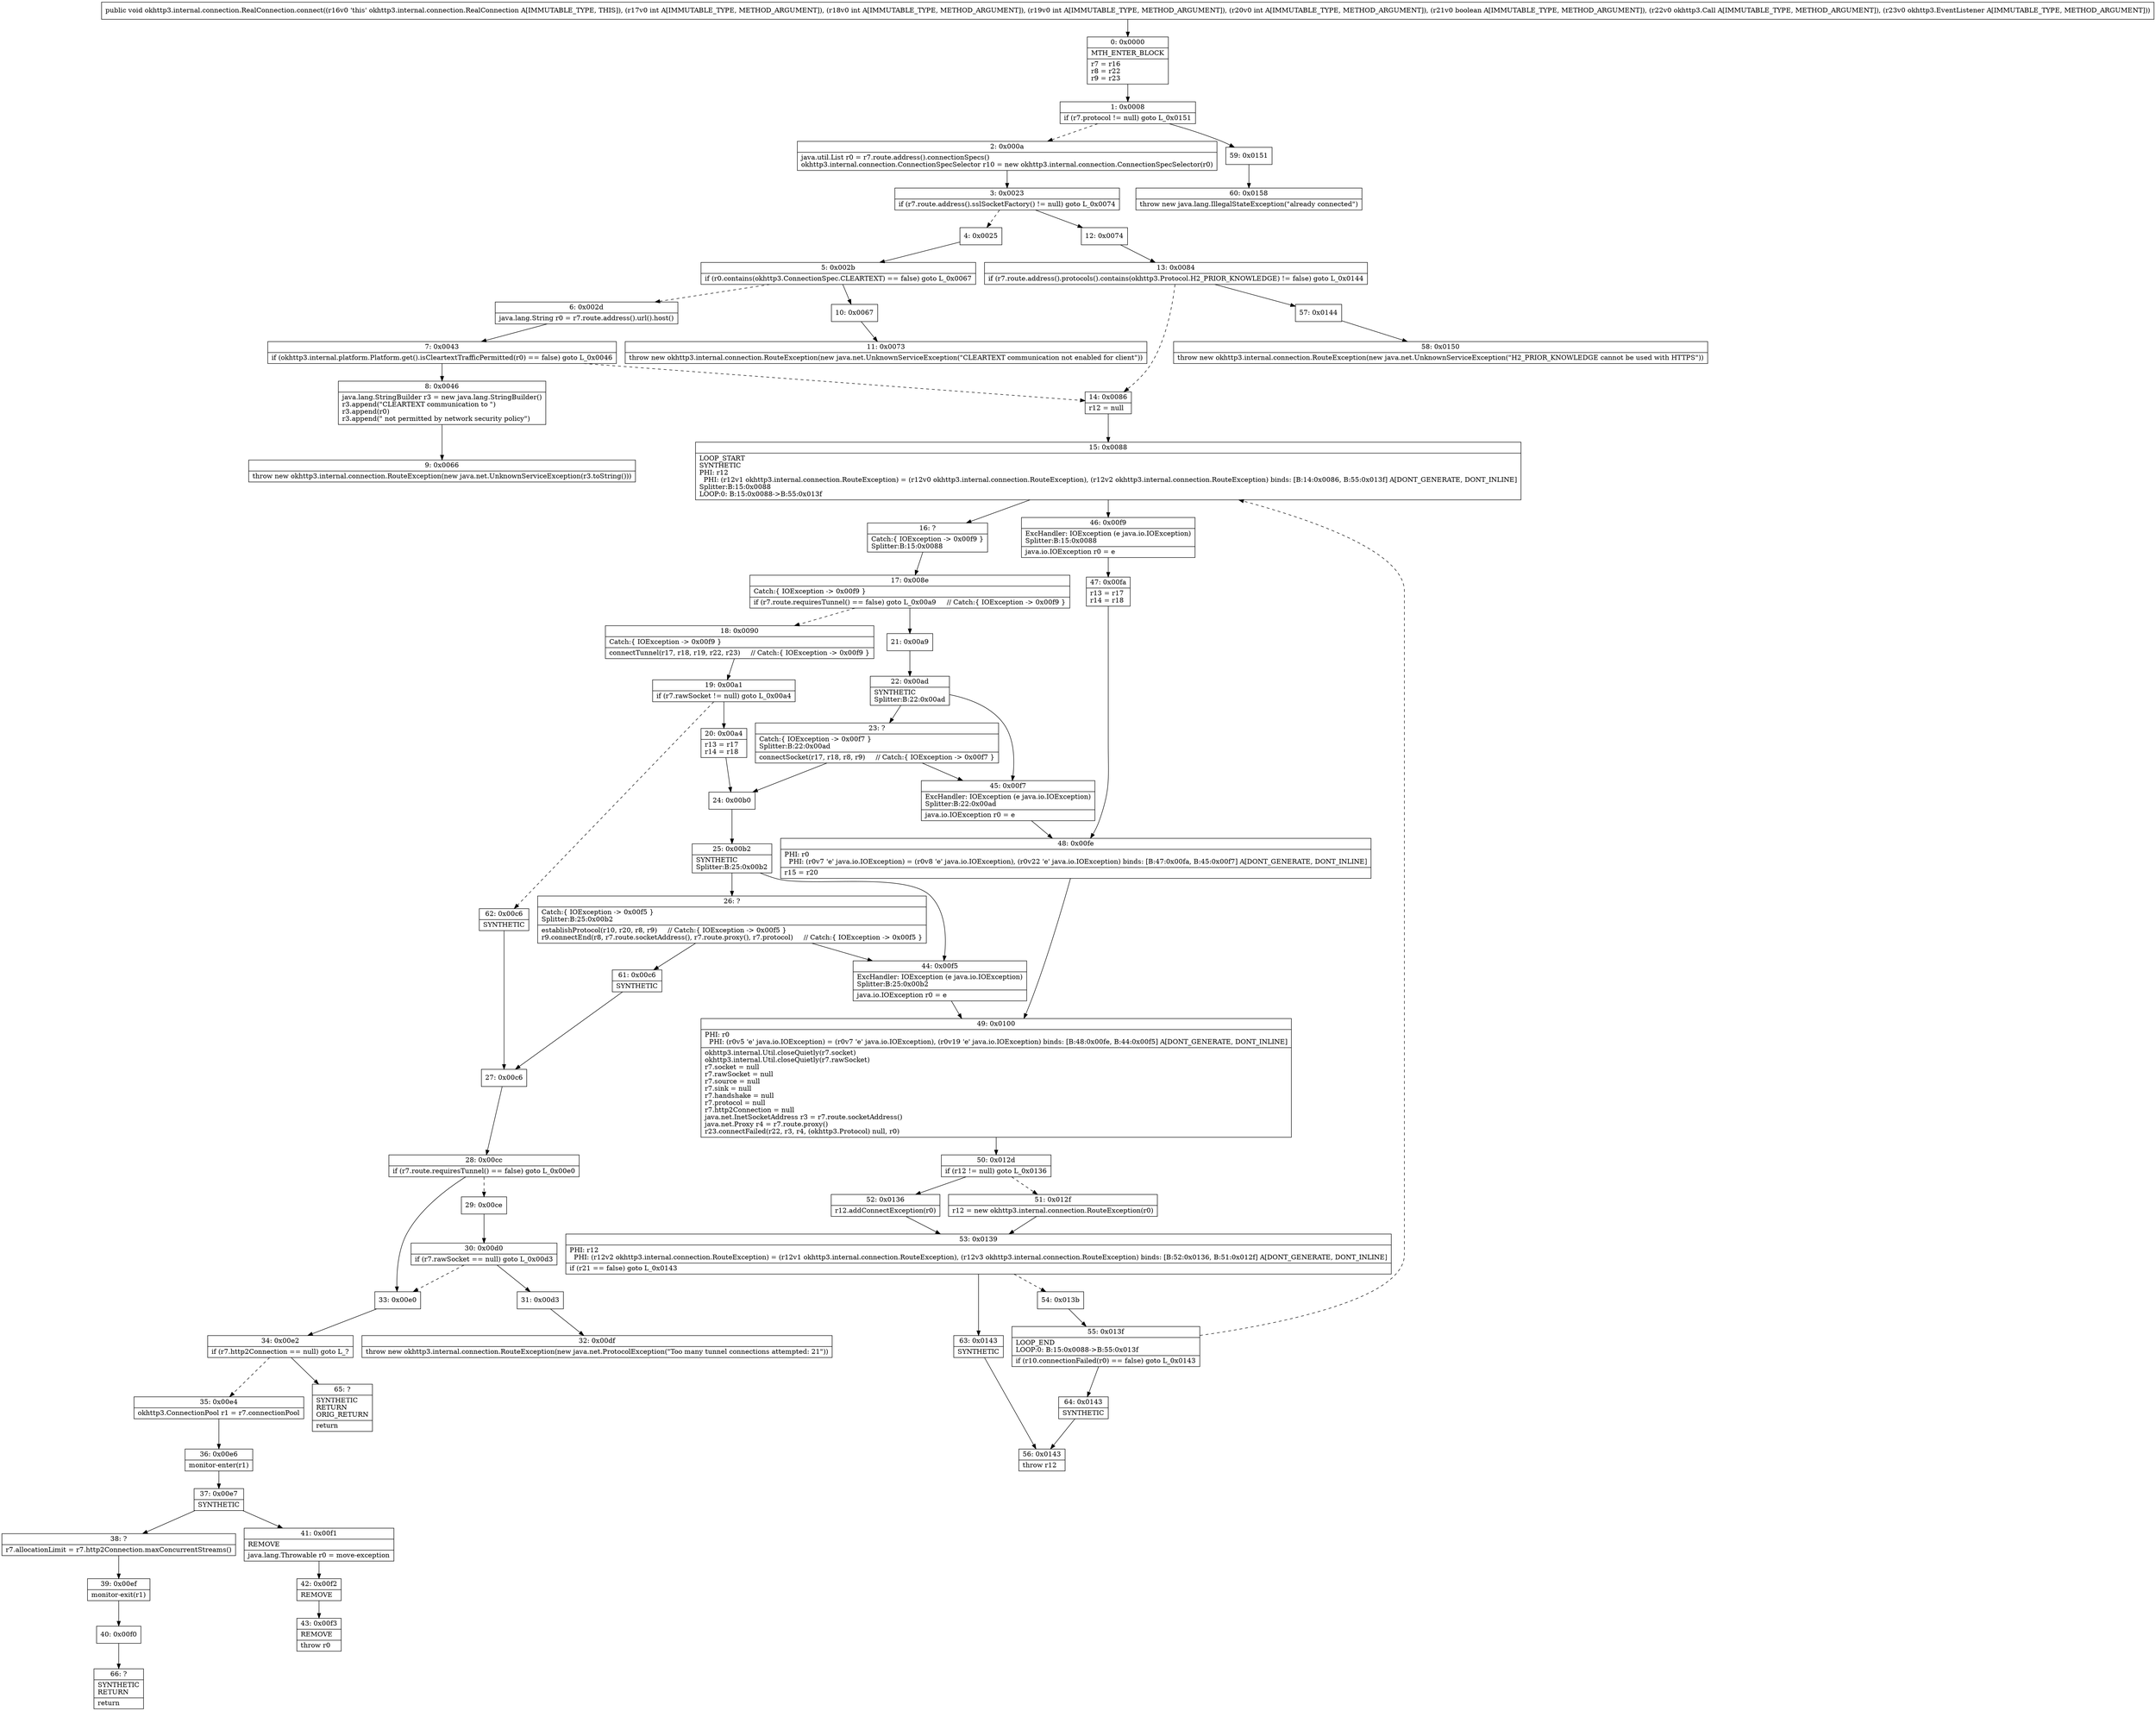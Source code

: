 digraph "CFG forokhttp3.internal.connection.RealConnection.connect(IIIIZLokhttp3\/Call;Lokhttp3\/EventListener;)V" {
Node_0 [shape=record,label="{0\:\ 0x0000|MTH_ENTER_BLOCK\l|r7 = r16\lr8 = r22\lr9 = r23\l}"];
Node_1 [shape=record,label="{1\:\ 0x0008|if (r7.protocol != null) goto L_0x0151\l}"];
Node_2 [shape=record,label="{2\:\ 0x000a|java.util.List r0 = r7.route.address().connectionSpecs()\lokhttp3.internal.connection.ConnectionSpecSelector r10 = new okhttp3.internal.connection.ConnectionSpecSelector(r0)\l}"];
Node_3 [shape=record,label="{3\:\ 0x0023|if (r7.route.address().sslSocketFactory() != null) goto L_0x0074\l}"];
Node_4 [shape=record,label="{4\:\ 0x0025}"];
Node_5 [shape=record,label="{5\:\ 0x002b|if (r0.contains(okhttp3.ConnectionSpec.CLEARTEXT) == false) goto L_0x0067\l}"];
Node_6 [shape=record,label="{6\:\ 0x002d|java.lang.String r0 = r7.route.address().url().host()\l}"];
Node_7 [shape=record,label="{7\:\ 0x0043|if (okhttp3.internal.platform.Platform.get().isCleartextTrafficPermitted(r0) == false) goto L_0x0046\l}"];
Node_8 [shape=record,label="{8\:\ 0x0046|java.lang.StringBuilder r3 = new java.lang.StringBuilder()\lr3.append(\"CLEARTEXT communication to \")\lr3.append(r0)\lr3.append(\" not permitted by network security policy\")\l}"];
Node_9 [shape=record,label="{9\:\ 0x0066|throw new okhttp3.internal.connection.RouteException(new java.net.UnknownServiceException(r3.toString()))\l}"];
Node_10 [shape=record,label="{10\:\ 0x0067}"];
Node_11 [shape=record,label="{11\:\ 0x0073|throw new okhttp3.internal.connection.RouteException(new java.net.UnknownServiceException(\"CLEARTEXT communication not enabled for client\"))\l}"];
Node_12 [shape=record,label="{12\:\ 0x0074}"];
Node_13 [shape=record,label="{13\:\ 0x0084|if (r7.route.address().protocols().contains(okhttp3.Protocol.H2_PRIOR_KNOWLEDGE) != false) goto L_0x0144\l}"];
Node_14 [shape=record,label="{14\:\ 0x0086|r12 = null\l}"];
Node_15 [shape=record,label="{15\:\ 0x0088|LOOP_START\lSYNTHETIC\lPHI: r12 \l  PHI: (r12v1 okhttp3.internal.connection.RouteException) = (r12v0 okhttp3.internal.connection.RouteException), (r12v2 okhttp3.internal.connection.RouteException) binds: [B:14:0x0086, B:55:0x013f] A[DONT_GENERATE, DONT_INLINE]\lSplitter:B:15:0x0088\lLOOP:0: B:15:0x0088\-\>B:55:0x013f\l}"];
Node_16 [shape=record,label="{16\:\ ?|Catch:\{ IOException \-\> 0x00f9 \}\lSplitter:B:15:0x0088\l}"];
Node_17 [shape=record,label="{17\:\ 0x008e|Catch:\{ IOException \-\> 0x00f9 \}\l|if (r7.route.requiresTunnel() == false) goto L_0x00a9     \/\/ Catch:\{ IOException \-\> 0x00f9 \}\l}"];
Node_18 [shape=record,label="{18\:\ 0x0090|Catch:\{ IOException \-\> 0x00f9 \}\l|connectTunnel(r17, r18, r19, r22, r23)     \/\/ Catch:\{ IOException \-\> 0x00f9 \}\l}"];
Node_19 [shape=record,label="{19\:\ 0x00a1|if (r7.rawSocket != null) goto L_0x00a4\l}"];
Node_20 [shape=record,label="{20\:\ 0x00a4|r13 = r17\lr14 = r18\l}"];
Node_21 [shape=record,label="{21\:\ 0x00a9}"];
Node_22 [shape=record,label="{22\:\ 0x00ad|SYNTHETIC\lSplitter:B:22:0x00ad\l}"];
Node_23 [shape=record,label="{23\:\ ?|Catch:\{ IOException \-\> 0x00f7 \}\lSplitter:B:22:0x00ad\l|connectSocket(r17, r18, r8, r9)     \/\/ Catch:\{ IOException \-\> 0x00f7 \}\l}"];
Node_24 [shape=record,label="{24\:\ 0x00b0}"];
Node_25 [shape=record,label="{25\:\ 0x00b2|SYNTHETIC\lSplitter:B:25:0x00b2\l}"];
Node_26 [shape=record,label="{26\:\ ?|Catch:\{ IOException \-\> 0x00f5 \}\lSplitter:B:25:0x00b2\l|establishProtocol(r10, r20, r8, r9)     \/\/ Catch:\{ IOException \-\> 0x00f5 \}\lr9.connectEnd(r8, r7.route.socketAddress(), r7.route.proxy(), r7.protocol)     \/\/ Catch:\{ IOException \-\> 0x00f5 \}\l}"];
Node_27 [shape=record,label="{27\:\ 0x00c6}"];
Node_28 [shape=record,label="{28\:\ 0x00cc|if (r7.route.requiresTunnel() == false) goto L_0x00e0\l}"];
Node_29 [shape=record,label="{29\:\ 0x00ce}"];
Node_30 [shape=record,label="{30\:\ 0x00d0|if (r7.rawSocket == null) goto L_0x00d3\l}"];
Node_31 [shape=record,label="{31\:\ 0x00d3}"];
Node_32 [shape=record,label="{32\:\ 0x00df|throw new okhttp3.internal.connection.RouteException(new java.net.ProtocolException(\"Too many tunnel connections attempted: 21\"))\l}"];
Node_33 [shape=record,label="{33\:\ 0x00e0}"];
Node_34 [shape=record,label="{34\:\ 0x00e2|if (r7.http2Connection == null) goto L_?\l}"];
Node_35 [shape=record,label="{35\:\ 0x00e4|okhttp3.ConnectionPool r1 = r7.connectionPool\l}"];
Node_36 [shape=record,label="{36\:\ 0x00e6|monitor\-enter(r1)\l}"];
Node_37 [shape=record,label="{37\:\ 0x00e7|SYNTHETIC\l}"];
Node_38 [shape=record,label="{38\:\ ?|r7.allocationLimit = r7.http2Connection.maxConcurrentStreams()\l}"];
Node_39 [shape=record,label="{39\:\ 0x00ef|monitor\-exit(r1)\l}"];
Node_40 [shape=record,label="{40\:\ 0x00f0}"];
Node_41 [shape=record,label="{41\:\ 0x00f1|REMOVE\l|java.lang.Throwable r0 = move\-exception\l}"];
Node_42 [shape=record,label="{42\:\ 0x00f2|REMOVE\l}"];
Node_43 [shape=record,label="{43\:\ 0x00f3|REMOVE\l|throw r0\l}"];
Node_44 [shape=record,label="{44\:\ 0x00f5|ExcHandler: IOException (e java.io.IOException)\lSplitter:B:25:0x00b2\l|java.io.IOException r0 = e\l}"];
Node_45 [shape=record,label="{45\:\ 0x00f7|ExcHandler: IOException (e java.io.IOException)\lSplitter:B:22:0x00ad\l|java.io.IOException r0 = e\l}"];
Node_46 [shape=record,label="{46\:\ 0x00f9|ExcHandler: IOException (e java.io.IOException)\lSplitter:B:15:0x0088\l|java.io.IOException r0 = e\l}"];
Node_47 [shape=record,label="{47\:\ 0x00fa|r13 = r17\lr14 = r18\l}"];
Node_48 [shape=record,label="{48\:\ 0x00fe|PHI: r0 \l  PHI: (r0v7 'e' java.io.IOException) = (r0v8 'e' java.io.IOException), (r0v22 'e' java.io.IOException) binds: [B:47:0x00fa, B:45:0x00f7] A[DONT_GENERATE, DONT_INLINE]\l|r15 = r20\l}"];
Node_49 [shape=record,label="{49\:\ 0x0100|PHI: r0 \l  PHI: (r0v5 'e' java.io.IOException) = (r0v7 'e' java.io.IOException), (r0v19 'e' java.io.IOException) binds: [B:48:0x00fe, B:44:0x00f5] A[DONT_GENERATE, DONT_INLINE]\l|okhttp3.internal.Util.closeQuietly(r7.socket)\lokhttp3.internal.Util.closeQuietly(r7.rawSocket)\lr7.socket = null\lr7.rawSocket = null\lr7.source = null\lr7.sink = null\lr7.handshake = null\lr7.protocol = null\lr7.http2Connection = null\ljava.net.InetSocketAddress r3 = r7.route.socketAddress()\ljava.net.Proxy r4 = r7.route.proxy()\lr23.connectFailed(r22, r3, r4, (okhttp3.Protocol) null, r0)\l}"];
Node_50 [shape=record,label="{50\:\ 0x012d|if (r12 != null) goto L_0x0136\l}"];
Node_51 [shape=record,label="{51\:\ 0x012f|r12 = new okhttp3.internal.connection.RouteException(r0)\l}"];
Node_52 [shape=record,label="{52\:\ 0x0136|r12.addConnectException(r0)\l}"];
Node_53 [shape=record,label="{53\:\ 0x0139|PHI: r12 \l  PHI: (r12v2 okhttp3.internal.connection.RouteException) = (r12v1 okhttp3.internal.connection.RouteException), (r12v3 okhttp3.internal.connection.RouteException) binds: [B:52:0x0136, B:51:0x012f] A[DONT_GENERATE, DONT_INLINE]\l|if (r21 == false) goto L_0x0143\l}"];
Node_54 [shape=record,label="{54\:\ 0x013b}"];
Node_55 [shape=record,label="{55\:\ 0x013f|LOOP_END\lLOOP:0: B:15:0x0088\-\>B:55:0x013f\l|if (r10.connectionFailed(r0) == false) goto L_0x0143\l}"];
Node_56 [shape=record,label="{56\:\ 0x0143|throw r12\l}"];
Node_57 [shape=record,label="{57\:\ 0x0144}"];
Node_58 [shape=record,label="{58\:\ 0x0150|throw new okhttp3.internal.connection.RouteException(new java.net.UnknownServiceException(\"H2_PRIOR_KNOWLEDGE cannot be used with HTTPS\"))\l}"];
Node_59 [shape=record,label="{59\:\ 0x0151}"];
Node_60 [shape=record,label="{60\:\ 0x0158|throw new java.lang.IllegalStateException(\"already connected\")\l}"];
Node_61 [shape=record,label="{61\:\ 0x00c6|SYNTHETIC\l}"];
Node_62 [shape=record,label="{62\:\ 0x00c6|SYNTHETIC\l}"];
Node_63 [shape=record,label="{63\:\ 0x0143|SYNTHETIC\l}"];
Node_64 [shape=record,label="{64\:\ 0x0143|SYNTHETIC\l}"];
Node_65 [shape=record,label="{65\:\ ?|SYNTHETIC\lRETURN\lORIG_RETURN\l|return\l}"];
Node_66 [shape=record,label="{66\:\ ?|SYNTHETIC\lRETURN\l|return\l}"];
MethodNode[shape=record,label="{public void okhttp3.internal.connection.RealConnection.connect((r16v0 'this' okhttp3.internal.connection.RealConnection A[IMMUTABLE_TYPE, THIS]), (r17v0 int A[IMMUTABLE_TYPE, METHOD_ARGUMENT]), (r18v0 int A[IMMUTABLE_TYPE, METHOD_ARGUMENT]), (r19v0 int A[IMMUTABLE_TYPE, METHOD_ARGUMENT]), (r20v0 int A[IMMUTABLE_TYPE, METHOD_ARGUMENT]), (r21v0 boolean A[IMMUTABLE_TYPE, METHOD_ARGUMENT]), (r22v0 okhttp3.Call A[IMMUTABLE_TYPE, METHOD_ARGUMENT]), (r23v0 okhttp3.EventListener A[IMMUTABLE_TYPE, METHOD_ARGUMENT])) }"];
MethodNode -> Node_0;
Node_0 -> Node_1;
Node_1 -> Node_2[style=dashed];
Node_1 -> Node_59;
Node_2 -> Node_3;
Node_3 -> Node_4[style=dashed];
Node_3 -> Node_12;
Node_4 -> Node_5;
Node_5 -> Node_6[style=dashed];
Node_5 -> Node_10;
Node_6 -> Node_7;
Node_7 -> Node_8;
Node_7 -> Node_14[style=dashed];
Node_8 -> Node_9;
Node_10 -> Node_11;
Node_12 -> Node_13;
Node_13 -> Node_14[style=dashed];
Node_13 -> Node_57;
Node_14 -> Node_15;
Node_15 -> Node_16;
Node_15 -> Node_46;
Node_16 -> Node_17;
Node_17 -> Node_18[style=dashed];
Node_17 -> Node_21;
Node_18 -> Node_19;
Node_19 -> Node_20;
Node_19 -> Node_62[style=dashed];
Node_20 -> Node_24;
Node_21 -> Node_22;
Node_22 -> Node_23;
Node_22 -> Node_45;
Node_23 -> Node_24;
Node_23 -> Node_45;
Node_24 -> Node_25;
Node_25 -> Node_26;
Node_25 -> Node_44;
Node_26 -> Node_44;
Node_26 -> Node_61;
Node_27 -> Node_28;
Node_28 -> Node_29[style=dashed];
Node_28 -> Node_33;
Node_29 -> Node_30;
Node_30 -> Node_31;
Node_30 -> Node_33[style=dashed];
Node_31 -> Node_32;
Node_33 -> Node_34;
Node_34 -> Node_35[style=dashed];
Node_34 -> Node_65;
Node_35 -> Node_36;
Node_36 -> Node_37;
Node_37 -> Node_38;
Node_37 -> Node_41;
Node_38 -> Node_39;
Node_39 -> Node_40;
Node_40 -> Node_66;
Node_41 -> Node_42;
Node_42 -> Node_43;
Node_44 -> Node_49;
Node_45 -> Node_48;
Node_46 -> Node_47;
Node_47 -> Node_48;
Node_48 -> Node_49;
Node_49 -> Node_50;
Node_50 -> Node_51[style=dashed];
Node_50 -> Node_52;
Node_51 -> Node_53;
Node_52 -> Node_53;
Node_53 -> Node_54[style=dashed];
Node_53 -> Node_63;
Node_54 -> Node_55;
Node_55 -> Node_15[style=dashed];
Node_55 -> Node_64;
Node_57 -> Node_58;
Node_59 -> Node_60;
Node_61 -> Node_27;
Node_62 -> Node_27;
Node_63 -> Node_56;
Node_64 -> Node_56;
}

